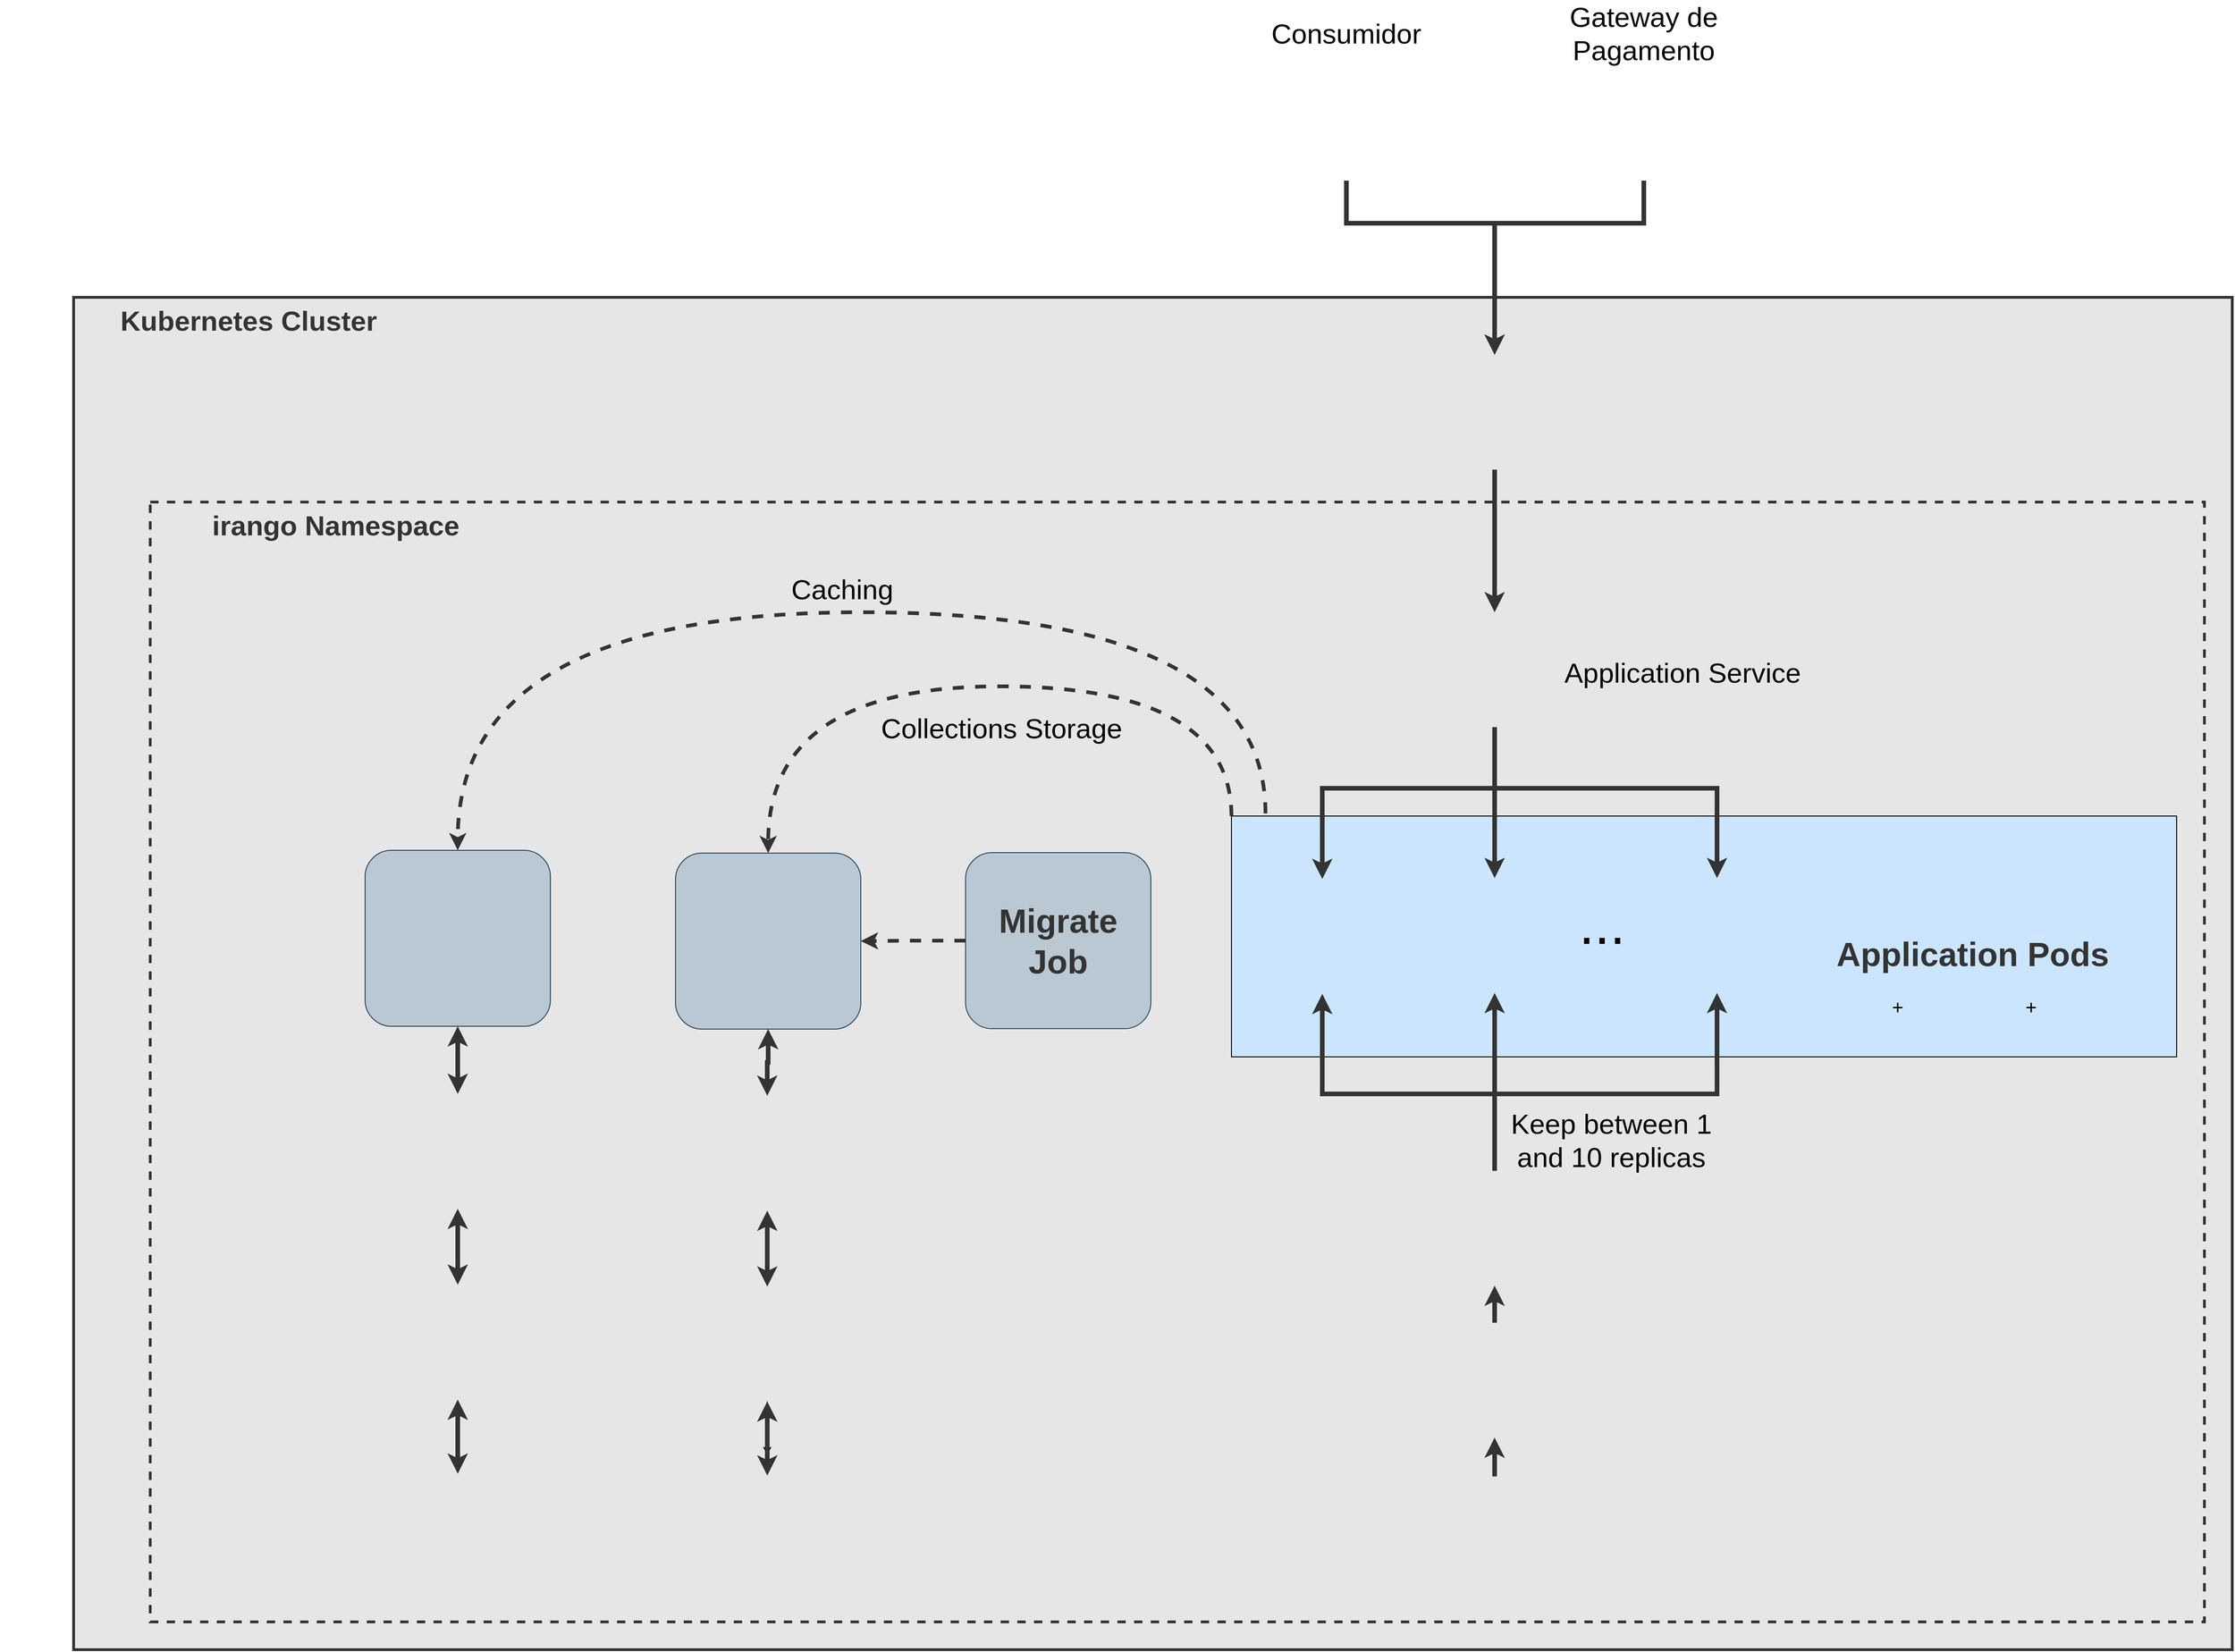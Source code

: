<mxfile version="23.0.0" type="device">
  <diagram name="Page-1" id="W8BKanMhP7pLT_wPg3o4">
    <mxGraphModel dx="2363" dy="885" grid="1" gridSize="10" guides="1" tooltips="1" connect="1" arrows="1" fold="1" page="1" pageScale="1" pageWidth="850" pageHeight="1100" math="0" shadow="0">
      <root>
        <mxCell id="0" />
        <mxCell id="1" parent="0" />
        <mxCell id="hrKLpT6Ohzp5UsvpnBvF-2" value="" style="rounded=0;whiteSpace=wrap;html=1;fillColor=#E6E6E6;strokeColor=#333333;strokeWidth=3;" parent="1" vertex="1">
          <mxGeometry x="80.45" y="960" width="2329.55" height="1460" as="geometry" />
        </mxCell>
        <mxCell id="o5fnol5vWYC97HsQhqdw-18" value="&lt;font style=&quot;font-size: 30px;&quot;&gt;Kubernetes Cluster&lt;/font&gt;" style="text;html=1;strokeColor=none;fillColor=none;align=left;verticalAlign=middle;whiteSpace=wrap;rounded=0;fontSize=30;fontStyle=1;fontColor=#333333;container=0;" vertex="1" parent="1">
          <mxGeometry x="129.487" y="970" width="360.553" height="29.96" as="geometry" />
        </mxCell>
        <mxCell id="o5fnol5vWYC97HsQhqdw-12" value="" style="rounded=0;whiteSpace=wrap;html=1;fillColor=#E6E6E6;strokeColor=#333333;strokeWidth=3;dashed=1;" vertex="1" parent="1">
          <mxGeometry x="163.11" y="1181" width="2216.89" height="1209" as="geometry" />
        </mxCell>
        <mxCell id="o5fnol5vWYC97HsQhqdw-122" value="" style="rounded=0;whiteSpace=wrap;html=1;fillColor=#CCE5FF;" vertex="1" parent="1">
          <mxGeometry x="1330" y="1520" width="1020" height="260" as="geometry" />
        </mxCell>
        <mxCell id="o5fnol5vWYC97HsQhqdw-11" value="" style="shape=image;verticalLabelPosition=bottom;labelBackgroundColor=default;verticalAlign=top;aspect=fixed;imageAspect=0;image=https://github.com/kubernetes/community/raw/master/icons/png/resources/labeled/ns-128.png;container=0;" vertex="1" parent="1">
          <mxGeometry x="1.49" y="898" width="128" height="124" as="geometry" />
        </mxCell>
        <mxCell id="hrKLpT6Ohzp5UsvpnBvF-3" value="" style="shape=image;verticalLabelPosition=bottom;labelBackgroundColor=default;verticalAlign=top;aspect=fixed;imageAspect=0;image=https://hermes.dio.me/articles/cover/d15641bf-9cee-493e-a5a4-f41ca0ffe7f7.png;container=0;" parent="1" vertex="1">
          <mxGeometry x="4.275" y="898.49" width="123.51" height="123.51" as="geometry" />
        </mxCell>
        <mxCell id="o5fnol5vWYC97HsQhqdw-23" value="" style="group" vertex="1" connectable="0" parent="1">
          <mxGeometry x="670" y="1500" width="290" height="260" as="geometry" />
        </mxCell>
        <mxCell id="o5fnol5vWYC97HsQhqdw-21" value="" style="rounded=1;whiteSpace=wrap;html=1;fillColor=#bac8d3;strokeColor=#23445d;" vertex="1" parent="o5fnol5vWYC97HsQhqdw-23">
          <mxGeometry x="60" y="60" width="200" height="190" as="geometry" />
        </mxCell>
        <mxCell id="o5fnol5vWYC97HsQhqdw-22" value="" style="shape=image;verticalLabelPosition=bottom;labelBackgroundColor=default;verticalAlign=top;aspect=fixed;imageAspect=0;image=https://github.com/kubernetes/community/raw/master/icons/png/resources/labeled/pod-128.png;" vertex="1" parent="o5fnol5vWYC97HsQhqdw-23">
          <mxGeometry x="-3" y="-2" width="128" height="124" as="geometry" />
        </mxCell>
        <mxCell id="D0wNAowwjaqCvrToGeFX-7" value="" style="shape=image;verticalLabelPosition=bottom;labelBackgroundColor=default;verticalAlign=top;aspect=fixed;imageAspect=0;image=https://static-00.iconduck.com/assets.00/database-mysql-icon-462x512-6itsq0zm.png;" parent="o5fnol5vWYC97HsQhqdw-23" vertex="1">
          <mxGeometry x="100.66" y="89.24" width="118.68" height="131.52" as="geometry" />
        </mxCell>
        <mxCell id="o5fnol5vWYC97HsQhqdw-26" value="" style="group" vertex="1" connectable="0" parent="1">
          <mxGeometry x="340" y="1487" width="290" height="260" as="geometry" />
        </mxCell>
        <mxCell id="o5fnol5vWYC97HsQhqdw-31" value="" style="group" vertex="1" connectable="0" parent="o5fnol5vWYC97HsQhqdw-26">
          <mxGeometry x="-5" y="10" width="260" height="250" as="geometry" />
        </mxCell>
        <mxCell id="o5fnol5vWYC97HsQhqdw-27" value="" style="rounded=1;whiteSpace=wrap;html=1;fillColor=#bac8d3;strokeColor=#23445d;" vertex="1" parent="o5fnol5vWYC97HsQhqdw-31">
          <mxGeometry x="60" y="60" width="200" height="190" as="geometry" />
        </mxCell>
        <mxCell id="o5fnol5vWYC97HsQhqdw-28" value="" style="shape=image;verticalLabelPosition=bottom;labelBackgroundColor=default;verticalAlign=top;aspect=fixed;imageAspect=0;image=https://github.com/kubernetes/community/raw/master/icons/png/resources/labeled/pod-128.png;" vertex="1" parent="o5fnol5vWYC97HsQhqdw-31">
          <mxGeometry x="-3" y="-2" width="128" height="124" as="geometry" />
        </mxCell>
        <mxCell id="o5fnol5vWYC97HsQhqdw-25" value="" style="shape=image;verticalLabelPosition=bottom;labelBackgroundColor=default;verticalAlign=top;aspect=fixed;imageAspect=0;image=https://static-00.iconduck.com/assets.00/redis-original-wordmark-icon-2045x2048-nz2tg5u6.png;" vertex="1" parent="o5fnol5vWYC97HsQhqdw-31">
          <mxGeometry x="98.7" y="93.6" width="122.59" height="122.8" as="geometry" />
        </mxCell>
        <mxCell id="o5fnol5vWYC97HsQhqdw-32" value="" style="group" vertex="1" connectable="0" parent="1">
          <mxGeometry x="983" y="1499.54" width="290" height="260" as="geometry" />
        </mxCell>
        <mxCell id="o5fnol5vWYC97HsQhqdw-33" value="&lt;font style=&quot;font-size: 36px;&quot;&gt;&lt;b&gt;Migrate&lt;br&gt;Job&lt;/b&gt;&lt;br&gt;&lt;/font&gt;" style="rounded=1;whiteSpace=wrap;html=1;fillColor=#bac8d3;strokeColor=#23445d;fontColor=#333333;" vertex="1" parent="o5fnol5vWYC97HsQhqdw-32">
          <mxGeometry x="60" y="60" width="200" height="190" as="geometry" />
        </mxCell>
        <mxCell id="o5fnol5vWYC97HsQhqdw-5" value="" style="shape=image;verticalLabelPosition=bottom;labelBackgroundColor=default;verticalAlign=top;aspect=fixed;imageAspect=0;image=https://github.com/kubernetes/community/raw/master/icons/png/resources/labeled/job-128.png;" vertex="1" parent="1">
          <mxGeometry x="980" y="1497.54" width="128" height="124" as="geometry" />
        </mxCell>
        <mxCell id="o5fnol5vWYC97HsQhqdw-94" style="edgeStyle=orthogonalEdgeStyle;rounded=0;orthogonalLoop=1;jettySize=auto;html=1;exitX=0.5;exitY=0;exitDx=0;exitDy=0;entryX=0.5;entryY=1;entryDx=0;entryDy=0;strokeWidth=5;strokeColor=#333333;startArrow=classic;startFill=1;" edge="1" parent="1" source="o5fnol5vWYC97HsQhqdw-4" target="o5fnol5vWYC97HsQhqdw-89">
          <mxGeometry relative="1" as="geometry" />
        </mxCell>
        <mxCell id="o5fnol5vWYC97HsQhqdw-96" value="" style="edgeStyle=orthogonalEdgeStyle;rounded=0;orthogonalLoop=1;jettySize=auto;html=1;" edge="1" parent="1" source="o5fnol5vWYC97HsQhqdw-4">
          <mxGeometry relative="1" as="geometry">
            <mxPoint x="829.04" y="2210.0" as="targetPoint" />
          </mxGeometry>
        </mxCell>
        <mxCell id="o5fnol5vWYC97HsQhqdw-4" value="" style="shape=image;verticalLabelPosition=bottom;labelBackgroundColor=default;verticalAlign=top;aspect=fixed;imageAspect=0;image=https://github.com/kubernetes/community/raw/master/icons/png/resources/labeled/pv-128.png;" vertex="1" parent="1">
          <mxGeometry x="765.04" y="2028" width="128" height="124" as="geometry" />
        </mxCell>
        <mxCell id="o5fnol5vWYC97HsQhqdw-15" value="&lt;font style=&quot;font-size: 30px;&quot;&gt;irango&amp;nbsp;Namespace&lt;/font&gt;" style="text;html=1;strokeColor=none;fillColor=none;align=left;verticalAlign=middle;whiteSpace=wrap;rounded=0;fontSize=30;fontStyle=1;fontColor=#333333;container=0;" vertex="1" parent="1">
          <mxGeometry x="227.996" y="1191" width="362.893" height="29.96" as="geometry" />
        </mxCell>
        <mxCell id="o5fnol5vWYC97HsQhqdw-16" value="" style="shape=image;verticalLabelPosition=bottom;labelBackgroundColor=default;verticalAlign=top;aspect=fixed;imageAspect=0;image=https://github.com/kubernetes/community/raw/master/icons/png/resources/labeled/ns-128.png;container=0;" vertex="1" parent="1">
          <mxGeometry x="100" y="1117.96" width="128" height="124" as="geometry" />
        </mxCell>
        <mxCell id="o5fnol5vWYC97HsQhqdw-70" value="" style="shape=image;verticalLabelPosition=bottom;labelBackgroundColor=default;verticalAlign=top;aspect=fixed;imageAspect=0;image=https://github.com/kubernetes/community/raw/master/icons/png/resources/labeled/pod-128.png;" vertex="1" parent="1">
          <mxGeometry x="1550.005" y="1587" width="128" height="124" as="geometry" />
        </mxCell>
        <mxCell id="o5fnol5vWYC97HsQhqdw-71" value="" style="shape=image;verticalLabelPosition=bottom;labelBackgroundColor=default;verticalAlign=top;aspect=fixed;imageAspect=0;image=https://github.com/kubernetes/community/raw/master/icons/png/resources/labeled/pod-128.png;" vertex="1" parent="1">
          <mxGeometry x="1790.003" y="1587" width="128" height="124" as="geometry" />
        </mxCell>
        <mxCell id="o5fnol5vWYC97HsQhqdw-46" value="" style="group" vertex="1" connectable="0" parent="1">
          <mxGeometry x="1550" y="1843" width="128" height="514" as="geometry" />
        </mxCell>
        <mxCell id="o5fnol5vWYC97HsQhqdw-6" value="" style="shape=image;verticalLabelPosition=bottom;labelBackgroundColor=default;verticalAlign=top;aspect=fixed;imageAspect=0;image=https://github.com/kubernetes/community/raw/master/icons/png/resources/labeled/deploy-128.png;" vertex="1" parent="o5fnol5vWYC97HsQhqdw-46">
          <mxGeometry y="224" width="128" height="124" as="geometry" />
        </mxCell>
        <mxCell id="o5fnol5vWYC97HsQhqdw-44" style="edgeStyle=orthogonalEdgeStyle;rounded=0;orthogonalLoop=1;jettySize=auto;html=1;exitX=0.5;exitY=0;exitDx=0;exitDy=0;entryX=0.5;entryY=1;entryDx=0;entryDy=0;strokeWidth=5;strokeColor=#333333;" edge="1" parent="o5fnol5vWYC97HsQhqdw-46" source="o5fnol5vWYC97HsQhqdw-7" target="o5fnol5vWYC97HsQhqdw-6">
          <mxGeometry relative="1" as="geometry" />
        </mxCell>
        <mxCell id="o5fnol5vWYC97HsQhqdw-7" value="" style="shape=image;verticalLabelPosition=bottom;labelBackgroundColor=default;verticalAlign=top;aspect=fixed;imageAspect=0;image=https://github.com/kubernetes/community/raw/master/icons/png/resources/labeled/hpa-128.png;" vertex="1" parent="o5fnol5vWYC97HsQhqdw-46">
          <mxGeometry y="390" width="128" height="124" as="geometry" />
        </mxCell>
        <mxCell id="o5fnol5vWYC97HsQhqdw-8" value="" style="shape=image;verticalLabelPosition=bottom;labelBackgroundColor=default;verticalAlign=top;aspect=fixed;imageAspect=0;image=https://github.com/kubernetes/community/raw/master/icons/png/resources/labeled/rs-128.png;" vertex="1" parent="o5fnol5vWYC97HsQhqdw-46">
          <mxGeometry y="60" width="128" height="124" as="geometry" />
        </mxCell>
        <mxCell id="o5fnol5vWYC97HsQhqdw-45" style="edgeStyle=orthogonalEdgeStyle;rounded=0;orthogonalLoop=1;jettySize=auto;html=1;exitX=0.5;exitY=0;exitDx=0;exitDy=0;entryX=0.5;entryY=1;entryDx=0;entryDy=0;strokeWidth=5;strokeColor=#333333;" edge="1" parent="o5fnol5vWYC97HsQhqdw-46" source="o5fnol5vWYC97HsQhqdw-6" target="o5fnol5vWYC97HsQhqdw-8">
          <mxGeometry relative="1" as="geometry">
            <mxPoint x="74" y="400" as="sourcePoint" />
            <mxPoint x="74" y="328" as="targetPoint" />
          </mxGeometry>
        </mxCell>
        <mxCell id="o5fnol5vWYC97HsQhqdw-77" style="edgeStyle=orthogonalEdgeStyle;rounded=0;orthogonalLoop=1;jettySize=auto;html=1;exitX=0.5;exitY=0;exitDx=0;exitDy=0;entryX=0.5;entryY=1;entryDx=0;entryDy=0;strokeWidth=5;strokeColor=#333333;" edge="1" parent="1" source="o5fnol5vWYC97HsQhqdw-8" target="o5fnol5vWYC97HsQhqdw-70">
          <mxGeometry relative="1" as="geometry" />
        </mxCell>
        <mxCell id="o5fnol5vWYC97HsQhqdw-78" style="edgeStyle=orthogonalEdgeStyle;rounded=0;orthogonalLoop=1;jettySize=auto;html=1;exitX=0.5;exitY=0;exitDx=0;exitDy=0;entryX=0.5;entryY=1;entryDx=0;entryDy=0;strokeWidth=5;strokeColor=#333333;" edge="1" parent="1" source="o5fnol5vWYC97HsQhqdw-8" target="o5fnol5vWYC97HsQhqdw-71">
          <mxGeometry relative="1" as="geometry">
            <Array as="points">
              <mxPoint x="1614" y="1820" />
              <mxPoint x="1854" y="1820" />
            </Array>
          </mxGeometry>
        </mxCell>
        <mxCell id="o5fnol5vWYC97HsQhqdw-72" value="&lt;font style=&quot;font-size: 60px;&quot;&gt;...&lt;/font&gt;" style="text;html=1;strokeColor=none;fillColor=none;align=center;verticalAlign=middle;whiteSpace=wrap;rounded=0;" vertex="1" parent="1">
          <mxGeometry x="1695" y="1602" width="70" height="70" as="geometry" />
        </mxCell>
        <mxCell id="o5fnol5vWYC97HsQhqdw-82" style="edgeStyle=orthogonalEdgeStyle;rounded=0;orthogonalLoop=1;jettySize=auto;html=1;exitX=0.5;exitY=0;exitDx=0;exitDy=0;entryX=0.5;entryY=1;entryDx=0;entryDy=0;strokeWidth=5;strokeColor=#333333;" edge="1" parent="1" source="o5fnol5vWYC97HsQhqdw-8" target="o5fnol5vWYC97HsQhqdw-43">
          <mxGeometry relative="1" as="geometry">
            <mxPoint x="1243.59" y="1750" as="targetPoint" />
            <Array as="points">
              <mxPoint x="1614" y="1820" />
              <mxPoint x="1428" y="1820" />
            </Array>
          </mxGeometry>
        </mxCell>
        <mxCell id="o5fnol5vWYC97HsQhqdw-37" value="" style="shape=image;verticalLabelPosition=bottom;labelBackgroundColor=default;verticalAlign=top;aspect=fixed;imageAspect=0;image=https://github.com/kubernetes/community/raw/master/icons/png/resources/labeled/user-128.png;" vertex="1" parent="1">
          <mxGeometry x="1390" y="710" width="128" height="124" as="geometry" />
        </mxCell>
        <mxCell id="o5fnol5vWYC97HsQhqdw-60" style="edgeStyle=orthogonalEdgeStyle;rounded=0;orthogonalLoop=1;jettySize=auto;html=1;exitX=0.5;exitY=0;exitDx=0;exitDy=0;entryX=0.5;entryY=1;entryDx=0;entryDy=0;strokeWidth=5;strokeColor=#333333;startArrow=classic;startFill=1;endArrow=none;endFill=0;" edge="1" parent="1" source="o5fnol5vWYC97HsQhqdw-10" target="o5fnol5vWYC97HsQhqdw-37">
          <mxGeometry relative="1" as="geometry">
            <mxPoint x="1624" y="1130" as="sourcePoint" />
            <mxPoint x="1624" y="1084" as="targetPoint" />
            <Array as="points">
              <mxPoint x="1614" y="880" />
              <mxPoint x="1454" y="880" />
            </Array>
          </mxGeometry>
        </mxCell>
        <mxCell id="o5fnol5vWYC97HsQhqdw-84" style="edgeStyle=orthogonalEdgeStyle;rounded=0;orthogonalLoop=1;jettySize=auto;html=1;exitX=0.5;exitY=1;exitDx=0;exitDy=0;entryX=0.5;entryY=0;entryDx=0;entryDy=0;strokeWidth=5;strokeColor=#333333;" edge="1" parent="1" source="o5fnol5vWYC97HsQhqdw-9" target="o5fnol5vWYC97HsQhqdw-43">
          <mxGeometry relative="1" as="geometry">
            <mxPoint x="1243.59" y="1560" as="targetPoint" />
            <Array as="points">
              <mxPoint x="1614" y="1490" />
              <mxPoint x="1428" y="1490" />
            </Array>
          </mxGeometry>
        </mxCell>
        <mxCell id="o5fnol5vWYC97HsQhqdw-85" style="edgeStyle=orthogonalEdgeStyle;rounded=0;orthogonalLoop=1;jettySize=auto;html=1;exitX=0.5;exitY=1;exitDx=0;exitDy=0;entryX=0.5;entryY=0;entryDx=0;entryDy=0;strokeWidth=5;strokeColor=#333333;" edge="1" parent="1" source="o5fnol5vWYC97HsQhqdw-9" target="o5fnol5vWYC97HsQhqdw-70">
          <mxGeometry relative="1" as="geometry" />
        </mxCell>
        <mxCell id="o5fnol5vWYC97HsQhqdw-86" style="edgeStyle=orthogonalEdgeStyle;rounded=0;orthogonalLoop=1;jettySize=auto;html=1;exitX=0.5;exitY=1;exitDx=0;exitDy=0;entryX=0.5;entryY=0;entryDx=0;entryDy=0;strokeWidth=5;strokeColor=#333333;" edge="1" parent="1" source="o5fnol5vWYC97HsQhqdw-9" target="o5fnol5vWYC97HsQhqdw-71">
          <mxGeometry relative="1" as="geometry">
            <Array as="points">
              <mxPoint x="1614" y="1490" />
              <mxPoint x="1854" y="1490" />
            </Array>
          </mxGeometry>
        </mxCell>
        <mxCell id="o5fnol5vWYC97HsQhqdw-87" value="Keep between 1 and 10 replicas" style="text;html=1;strokeColor=none;fillColor=none;align=center;verticalAlign=middle;whiteSpace=wrap;rounded=0;fontSize=30;" vertex="1" parent="1">
          <mxGeometry x="1620" y="1855" width="240" height="30" as="geometry" />
        </mxCell>
        <mxCell id="o5fnol5vWYC97HsQhqdw-100" style="edgeStyle=orthogonalEdgeStyle;rounded=0;orthogonalLoop=1;jettySize=auto;html=1;exitX=0.5;exitY=0;exitDx=0;exitDy=0;entryX=0.5;entryY=1;entryDx=0;entryDy=0;strokeWidth=5;startArrow=classic;startFill=1;strokeColor=#333333;" edge="1" parent="1" source="o5fnol5vWYC97HsQhqdw-89" target="o5fnol5vWYC97HsQhqdw-21">
          <mxGeometry relative="1" as="geometry" />
        </mxCell>
        <mxCell id="o5fnol5vWYC97HsQhqdw-89" value="" style="shape=image;verticalLabelPosition=bottom;labelBackgroundColor=default;verticalAlign=top;aspect=fixed;imageAspect=0;image=https://github.com/kubernetes/community/raw/master/icons/png/resources/labeled/pvc-128.png;" vertex="1" parent="1">
          <mxGeometry x="765.04" y="1822" width="128" height="124" as="geometry" />
        </mxCell>
        <mxCell id="o5fnol5vWYC97HsQhqdw-93" style="edgeStyle=orthogonalEdgeStyle;rounded=0;orthogonalLoop=1;jettySize=auto;html=1;exitX=0.5;exitY=0;exitDx=0;exitDy=0;entryX=0.5;entryY=1;entryDx=0;entryDy=0;strokeWidth=5;strokeColor=#333333;startArrow=classic;startFill=1;" edge="1" parent="1" source="o5fnol5vWYC97HsQhqdw-91" target="o5fnol5vWYC97HsQhqdw-4">
          <mxGeometry relative="1" as="geometry" />
        </mxCell>
        <mxCell id="o5fnol5vWYC97HsQhqdw-91" value="" style="shape=image;verticalLabelPosition=bottom;labelBackgroundColor=default;verticalAlign=top;aspect=fixed;imageAspect=0;image=https://github.com/kubernetes/community/raw/master/icons/png/resources/labeled/sc-128.png;" vertex="1" parent="1">
          <mxGeometry x="765.04" y="2232" width="128" height="124" as="geometry" />
        </mxCell>
        <mxCell id="o5fnol5vWYC97HsQhqdw-103" style="edgeStyle=orthogonalEdgeStyle;rounded=0;orthogonalLoop=1;jettySize=auto;html=1;exitX=0.5;exitY=0;exitDx=0;exitDy=0;entryX=0.5;entryY=1;entryDx=0;entryDy=0;strokeWidth=5;strokeColor=#333333;startArrow=classic;startFill=1;" edge="1" parent="1" source="o5fnol5vWYC97HsQhqdw-97" target="o5fnol5vWYC97HsQhqdw-98">
          <mxGeometry relative="1" as="geometry" />
        </mxCell>
        <mxCell id="o5fnol5vWYC97HsQhqdw-97" value="" style="shape=image;verticalLabelPosition=bottom;labelBackgroundColor=default;verticalAlign=top;aspect=fixed;imageAspect=0;image=https://github.com/kubernetes/community/raw/master/icons/png/resources/labeled/pv-128.png;" vertex="1" parent="1">
          <mxGeometry x="431" y="2026" width="128" height="124" as="geometry" />
        </mxCell>
        <mxCell id="o5fnol5vWYC97HsQhqdw-101" style="edgeStyle=orthogonalEdgeStyle;rounded=0;orthogonalLoop=1;jettySize=auto;html=1;exitX=0.5;exitY=0;exitDx=0;exitDy=0;entryX=0.5;entryY=1;entryDx=0;entryDy=0;startArrow=classic;startFill=1;strokeWidth=5;strokeColor=#333333;" edge="1" parent="1" source="o5fnol5vWYC97HsQhqdw-98" target="o5fnol5vWYC97HsQhqdw-27">
          <mxGeometry relative="1" as="geometry" />
        </mxCell>
        <mxCell id="o5fnol5vWYC97HsQhqdw-98" value="" style="shape=image;verticalLabelPosition=bottom;labelBackgroundColor=default;verticalAlign=top;aspect=fixed;imageAspect=0;image=https://github.com/kubernetes/community/raw/master/icons/png/resources/labeled/pvc-128.png;" vertex="1" parent="1">
          <mxGeometry x="431" y="1820" width="128" height="124" as="geometry" />
        </mxCell>
        <mxCell id="o5fnol5vWYC97HsQhqdw-102" style="edgeStyle=orthogonalEdgeStyle;rounded=0;orthogonalLoop=1;jettySize=auto;html=1;exitX=0.5;exitY=0;exitDx=0;exitDy=0;entryX=0.5;entryY=1;entryDx=0;entryDy=0;strokeWidth=5;strokeColor=#333333;startArrow=classic;startFill=1;" edge="1" parent="1" source="o5fnol5vWYC97HsQhqdw-99" target="o5fnol5vWYC97HsQhqdw-97">
          <mxGeometry relative="1" as="geometry" />
        </mxCell>
        <mxCell id="o5fnol5vWYC97HsQhqdw-99" value="" style="shape=image;verticalLabelPosition=bottom;labelBackgroundColor=default;verticalAlign=top;aspect=fixed;imageAspect=0;image=https://github.com/kubernetes/community/raw/master/icons/png/resources/labeled/sc-128.png;" vertex="1" parent="1">
          <mxGeometry x="431" y="2230" width="128" height="124" as="geometry" />
        </mxCell>
        <mxCell id="o5fnol5vWYC97HsQhqdw-9" value="" style="shape=image;verticalLabelPosition=bottom;labelBackgroundColor=default;verticalAlign=top;aspect=fixed;imageAspect=0;image=https://github.com/kubernetes/community/raw/master/icons/png/resources/labeled/svc-128.png;" vertex="1" parent="1">
          <mxGeometry x="1550" y="1300" width="128" height="124" as="geometry" />
        </mxCell>
        <mxCell id="o5fnol5vWYC97HsQhqdw-10" value="" style="shape=image;verticalLabelPosition=bottom;labelBackgroundColor=default;verticalAlign=top;aspect=fixed;imageAspect=0;image=https://github.com/kubernetes/community/raw/master/icons/png/resources/labeled/ing-128.png;" vertex="1" parent="1">
          <mxGeometry x="1550" y="1022" width="128" height="124" as="geometry" />
        </mxCell>
        <mxCell id="o5fnol5vWYC97HsQhqdw-58" style="edgeStyle=orthogonalEdgeStyle;rounded=0;orthogonalLoop=1;jettySize=auto;html=1;entryX=0.5;entryY=1;entryDx=0;entryDy=0;strokeWidth=5;strokeColor=#333333;startArrow=classic;startFill=1;endArrow=none;endFill=0;exitX=0.5;exitY=0;exitDx=0;exitDy=0;" edge="1" parent="1" source="o5fnol5vWYC97HsQhqdw-9" target="o5fnol5vWYC97HsQhqdw-10">
          <mxGeometry relative="1" as="geometry">
            <mxPoint x="1614" y="1350" as="sourcePoint" />
            <mxPoint x="1650" y="1522" as="targetPoint" />
          </mxGeometry>
        </mxCell>
        <mxCell id="o5fnol5vWYC97HsQhqdw-105" style="edgeStyle=orthogonalEdgeStyle;rounded=0;orthogonalLoop=1;jettySize=auto;html=1;entryX=0.5;entryY=0;entryDx=0;entryDy=0;curved=1;strokeWidth=4;dashed=1;strokeColor=#333333;exitX=0.036;exitY=-0.011;exitDx=0;exitDy=0;exitPerimeter=0;" edge="1" parent="1" source="o5fnol5vWYC97HsQhqdw-122" target="o5fnol5vWYC97HsQhqdw-27">
          <mxGeometry relative="1" as="geometry">
            <mxPoint x="1535.59" y="1561.52" as="sourcePoint" />
            <Array as="points">
              <mxPoint x="1367" y="1300" />
              <mxPoint x="495" y="1300" />
            </Array>
          </mxGeometry>
        </mxCell>
        <mxCell id="o5fnol5vWYC97HsQhqdw-108" style="edgeStyle=orthogonalEdgeStyle;rounded=0;orthogonalLoop=1;jettySize=auto;html=1;entryX=0.5;entryY=0;entryDx=0;entryDy=0;dashed=1;strokeWidth=4;curved=1;strokeColor=#333333;exitX=0;exitY=0;exitDx=0;exitDy=0;" edge="1" parent="1" source="o5fnol5vWYC97HsQhqdw-122" target="o5fnol5vWYC97HsQhqdw-21">
          <mxGeometry relative="1" as="geometry">
            <mxPoint x="1468.59" y="1560" as="sourcePoint" />
            <Array as="points">
              <mxPoint x="1330" y="1380" />
              <mxPoint x="830" y="1380" />
            </Array>
          </mxGeometry>
        </mxCell>
        <mxCell id="o5fnol5vWYC97HsQhqdw-109" value="Caching" style="text;html=1;strokeColor=none;fillColor=none;align=center;verticalAlign=middle;whiteSpace=wrap;rounded=0;fontSize=30;" vertex="1" parent="1">
          <mxGeometry x="880" y="1260" width="60" height="30" as="geometry" />
        </mxCell>
        <mxCell id="o5fnol5vWYC97HsQhqdw-110" value="Collections Storage" style="text;html=1;strokeColor=none;fillColor=none;align=center;verticalAlign=middle;whiteSpace=wrap;rounded=0;fontSize=30;" vertex="1" parent="1">
          <mxGeometry x="950" y="1410" width="264" height="30" as="geometry" />
        </mxCell>
        <mxCell id="o5fnol5vWYC97HsQhqdw-112" style="edgeStyle=orthogonalEdgeStyle;rounded=0;orthogonalLoop=1;jettySize=auto;html=1;exitX=0;exitY=0.5;exitDx=0;exitDy=0;entryX=1;entryY=0.5;entryDx=0;entryDy=0;strokeWidth=4;dashed=1;strokeColor=#333333;" edge="1" parent="1" source="o5fnol5vWYC97HsQhqdw-33" target="o5fnol5vWYC97HsQhqdw-21">
          <mxGeometry relative="1" as="geometry" />
        </mxCell>
        <mxCell id="o5fnol5vWYC97HsQhqdw-114" value="" style="shape=image;verticalLabelPosition=bottom;labelBackgroundColor=default;verticalAlign=top;aspect=fixed;imageAspect=0;image=https://github.com/kubernetes/community/raw/master/icons/png/resources/labeled/user-128.png;" vertex="1" parent="1">
          <mxGeometry x="1711" y="710" width="128" height="124" as="geometry" />
        </mxCell>
        <mxCell id="o5fnol5vWYC97HsQhqdw-117" style="edgeStyle=orthogonalEdgeStyle;rounded=0;orthogonalLoop=1;jettySize=auto;html=1;entryX=0.5;entryY=1;entryDx=0;entryDy=0;strokeWidth=5;strokeColor=#333333;startArrow=classic;startFill=1;endArrow=none;endFill=0;exitX=0.5;exitY=0;exitDx=0;exitDy=0;" edge="1" parent="1" source="o5fnol5vWYC97HsQhqdw-10" target="o5fnol5vWYC97HsQhqdw-114">
          <mxGeometry relative="1" as="geometry">
            <mxPoint x="1660" y="810" as="sourcePoint" />
            <mxPoint x="1424" y="784" as="targetPoint" />
            <Array as="points">
              <mxPoint x="1614" y="880" />
              <mxPoint x="1775" y="880" />
            </Array>
          </mxGeometry>
        </mxCell>
        <mxCell id="o5fnol5vWYC97HsQhqdw-118" value="Consumidor" style="text;html=1;strokeColor=none;fillColor=none;align=center;verticalAlign=middle;whiteSpace=wrap;rounded=0;fontSize=30;" vertex="1" parent="1">
          <mxGeometry x="1364" y="650" width="180" height="50" as="geometry" />
        </mxCell>
        <mxCell id="o5fnol5vWYC97HsQhqdw-119" value="Gateway de Pagamento" style="text;html=1;strokeColor=none;fillColor=none;align=center;verticalAlign=middle;whiteSpace=wrap;rounded=0;fontSize=30;" vertex="1" parent="1">
          <mxGeometry x="1685" y="650" width="180" height="50" as="geometry" />
        </mxCell>
        <mxCell id="o5fnol5vWYC97HsQhqdw-121" value="Application Service" style="text;html=1;strokeColor=none;fillColor=none;align=center;verticalAlign=middle;whiteSpace=wrap;rounded=0;fontSize=30;" vertex="1" parent="1">
          <mxGeometry x="1685" y="1350" width="264" height="30" as="geometry" />
        </mxCell>
        <mxCell id="o5fnol5vWYC97HsQhqdw-124" value="" style="group" vertex="1" connectable="0" parent="1">
          <mxGeometry x="1920" y="1670" width="419.03" height="117.49" as="geometry" />
        </mxCell>
        <mxCell id="D0wNAowwjaqCvrToGeFX-17" value="" style="shape=image;verticalLabelPosition=bottom;labelBackgroundColor=default;verticalAlign=top;aspect=fixed;imageAspect=0;image=https://cdn.icon-icons.com/icons2/2699/PNG/512/nestjs_logo_icon_169927.png;clipPath=inset(13.33% 6% 15.33% 5.67%);container=0;" parent="o5fnol5vWYC97HsQhqdw-124" vertex="1">
          <mxGeometry x="284.282" y="31.469" width="134.748" height="54.402" as="geometry" />
        </mxCell>
        <mxCell id="D0wNAowwjaqCvrToGeFX-16" value="" style="shape=image;verticalLabelPosition=bottom;labelBackgroundColor=default;verticalAlign=top;aspect=fixed;imageAspect=0;image=https://www.svgrepo.com/show/354479/typescript.svg;container=0;" parent="o5fnol5vWYC97HsQhqdw-124" vertex="1">
          <mxGeometry x="139.394" width="117.49" height="117.49" as="geometry" />
        </mxCell>
        <mxCell id="D0wNAowwjaqCvrToGeFX-15" value="" style="shape=image;verticalLabelPosition=bottom;labelBackgroundColor=default;verticalAlign=top;aspect=fixed;imageAspect=0;image=https://upload.wikimedia.org/wikipedia/commons/thumb/d/d9/Node.js_logo.svg/2560px-Node.js_logo.svg.png;container=0;" parent="o5fnol5vWYC97HsQhqdw-124" vertex="1">
          <mxGeometry y="25.022" width="119.21" height="72.915" as="geometry" />
        </mxCell>
        <mxCell id="D0wNAowwjaqCvrToGeFX-18" value="&lt;font style=&quot;font-size: 21px;&quot;&gt;+&lt;/font&gt;" style="text;html=1;strokeColor=none;fillColor=none;align=center;verticalAlign=middle;whiteSpace=wrap;rounded=0;container=0;" parent="o5fnol5vWYC97HsQhqdw-124" vertex="1">
          <mxGeometry x="90.459" y="38.501" width="78.315" height="34.918" as="geometry" />
        </mxCell>
        <mxCell id="D0wNAowwjaqCvrToGeFX-19" value="&lt;font style=&quot;font-size: 21px;&quot;&gt;+&lt;/font&gt;" style="text;html=1;strokeColor=none;fillColor=none;align=center;verticalAlign=middle;whiteSpace=wrap;rounded=0;container=0;" parent="o5fnol5vWYC97HsQhqdw-124" vertex="1">
          <mxGeometry x="234.026" y="38.501" width="78.315" height="34.918" as="geometry" />
        </mxCell>
        <mxCell id="o5fnol5vWYC97HsQhqdw-128" value="Application Pods" style="text;html=1;strokeColor=none;fillColor=none;align=center;verticalAlign=middle;whiteSpace=wrap;rounded=0;fontSize=36;fontStyle=1;fontColor=#333333;" vertex="1" parent="o5fnol5vWYC97HsQhqdw-124">
          <mxGeometry x="37.52" y="-26.98" width="344" height="52" as="geometry" />
        </mxCell>
        <mxCell id="o5fnol5vWYC97HsQhqdw-43" value="" style="shape=image;verticalLabelPosition=bottom;labelBackgroundColor=default;verticalAlign=top;aspect=fixed;imageAspect=0;image=https://github.com/kubernetes/community/raw/master/icons/png/resources/labeled/pod-128.png;container=0;" vertex="1" parent="1">
          <mxGeometry x="1364" y="1588" width="128" height="124" as="geometry" />
        </mxCell>
      </root>
    </mxGraphModel>
  </diagram>
</mxfile>
